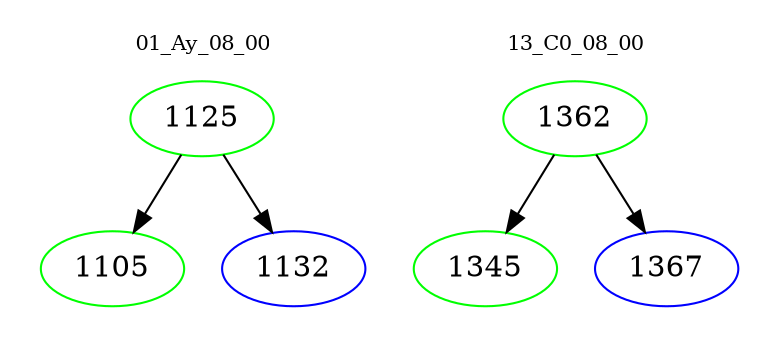 digraph{
subgraph cluster_0 {
color = white
label = "01_Ay_08_00";
fontsize=10;
T0_1125 [label="1125", color="green"]
T0_1125 -> T0_1105 [color="black"]
T0_1105 [label="1105", color="green"]
T0_1125 -> T0_1132 [color="black"]
T0_1132 [label="1132", color="blue"]
}
subgraph cluster_1 {
color = white
label = "13_C0_08_00";
fontsize=10;
T1_1362 [label="1362", color="green"]
T1_1362 -> T1_1345 [color="black"]
T1_1345 [label="1345", color="green"]
T1_1362 -> T1_1367 [color="black"]
T1_1367 [label="1367", color="blue"]
}
}
